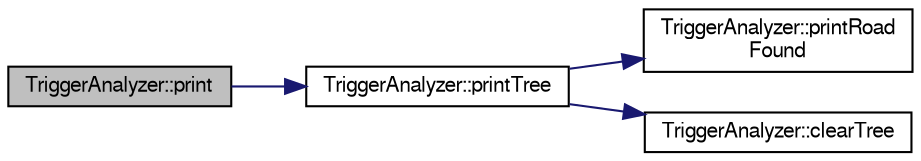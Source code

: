 digraph "TriggerAnalyzer::print"
{
  bgcolor="transparent";
  edge [fontname="FreeSans",fontsize="10",labelfontname="FreeSans",labelfontsize="10"];
  node [fontname="FreeSans",fontsize="10",shape=record];
  rankdir="LR";
  Node1 [label="TriggerAnalyzer::print",height=0.2,width=0.4,color="black", fillcolor="grey75", style="filled" fontcolor="black"];
  Node1 -> Node2 [color="midnightblue",fontsize="10",style="solid",fontname="FreeSans"];
  Node2 [label="TriggerAnalyzer::printTree",height=0.2,width=0.4,color="black",URL="$d6/deb/classTriggerAnalyzer.html#ac9b51badbff4f66dd5ee1da2afe1c0ac"];
  Node2 -> Node3 [color="midnightblue",fontsize="10",style="solid",fontname="FreeSans"];
  Node3 [label="TriggerAnalyzer::printRoad\lFound",height=0.2,width=0.4,color="black",URL="$d6/deb/classTriggerAnalyzer.html#ad1214cbc0bde7cc97816d9c9c3b1b43e"];
  Node2 -> Node4 [color="midnightblue",fontsize="10",style="solid",fontname="FreeSans"];
  Node4 [label="TriggerAnalyzer::clearTree",height=0.2,width=0.4,color="black",URL="$d6/deb/classTriggerAnalyzer.html#ab80d00947b8b3242a0292f3539e67a8d"];
}
